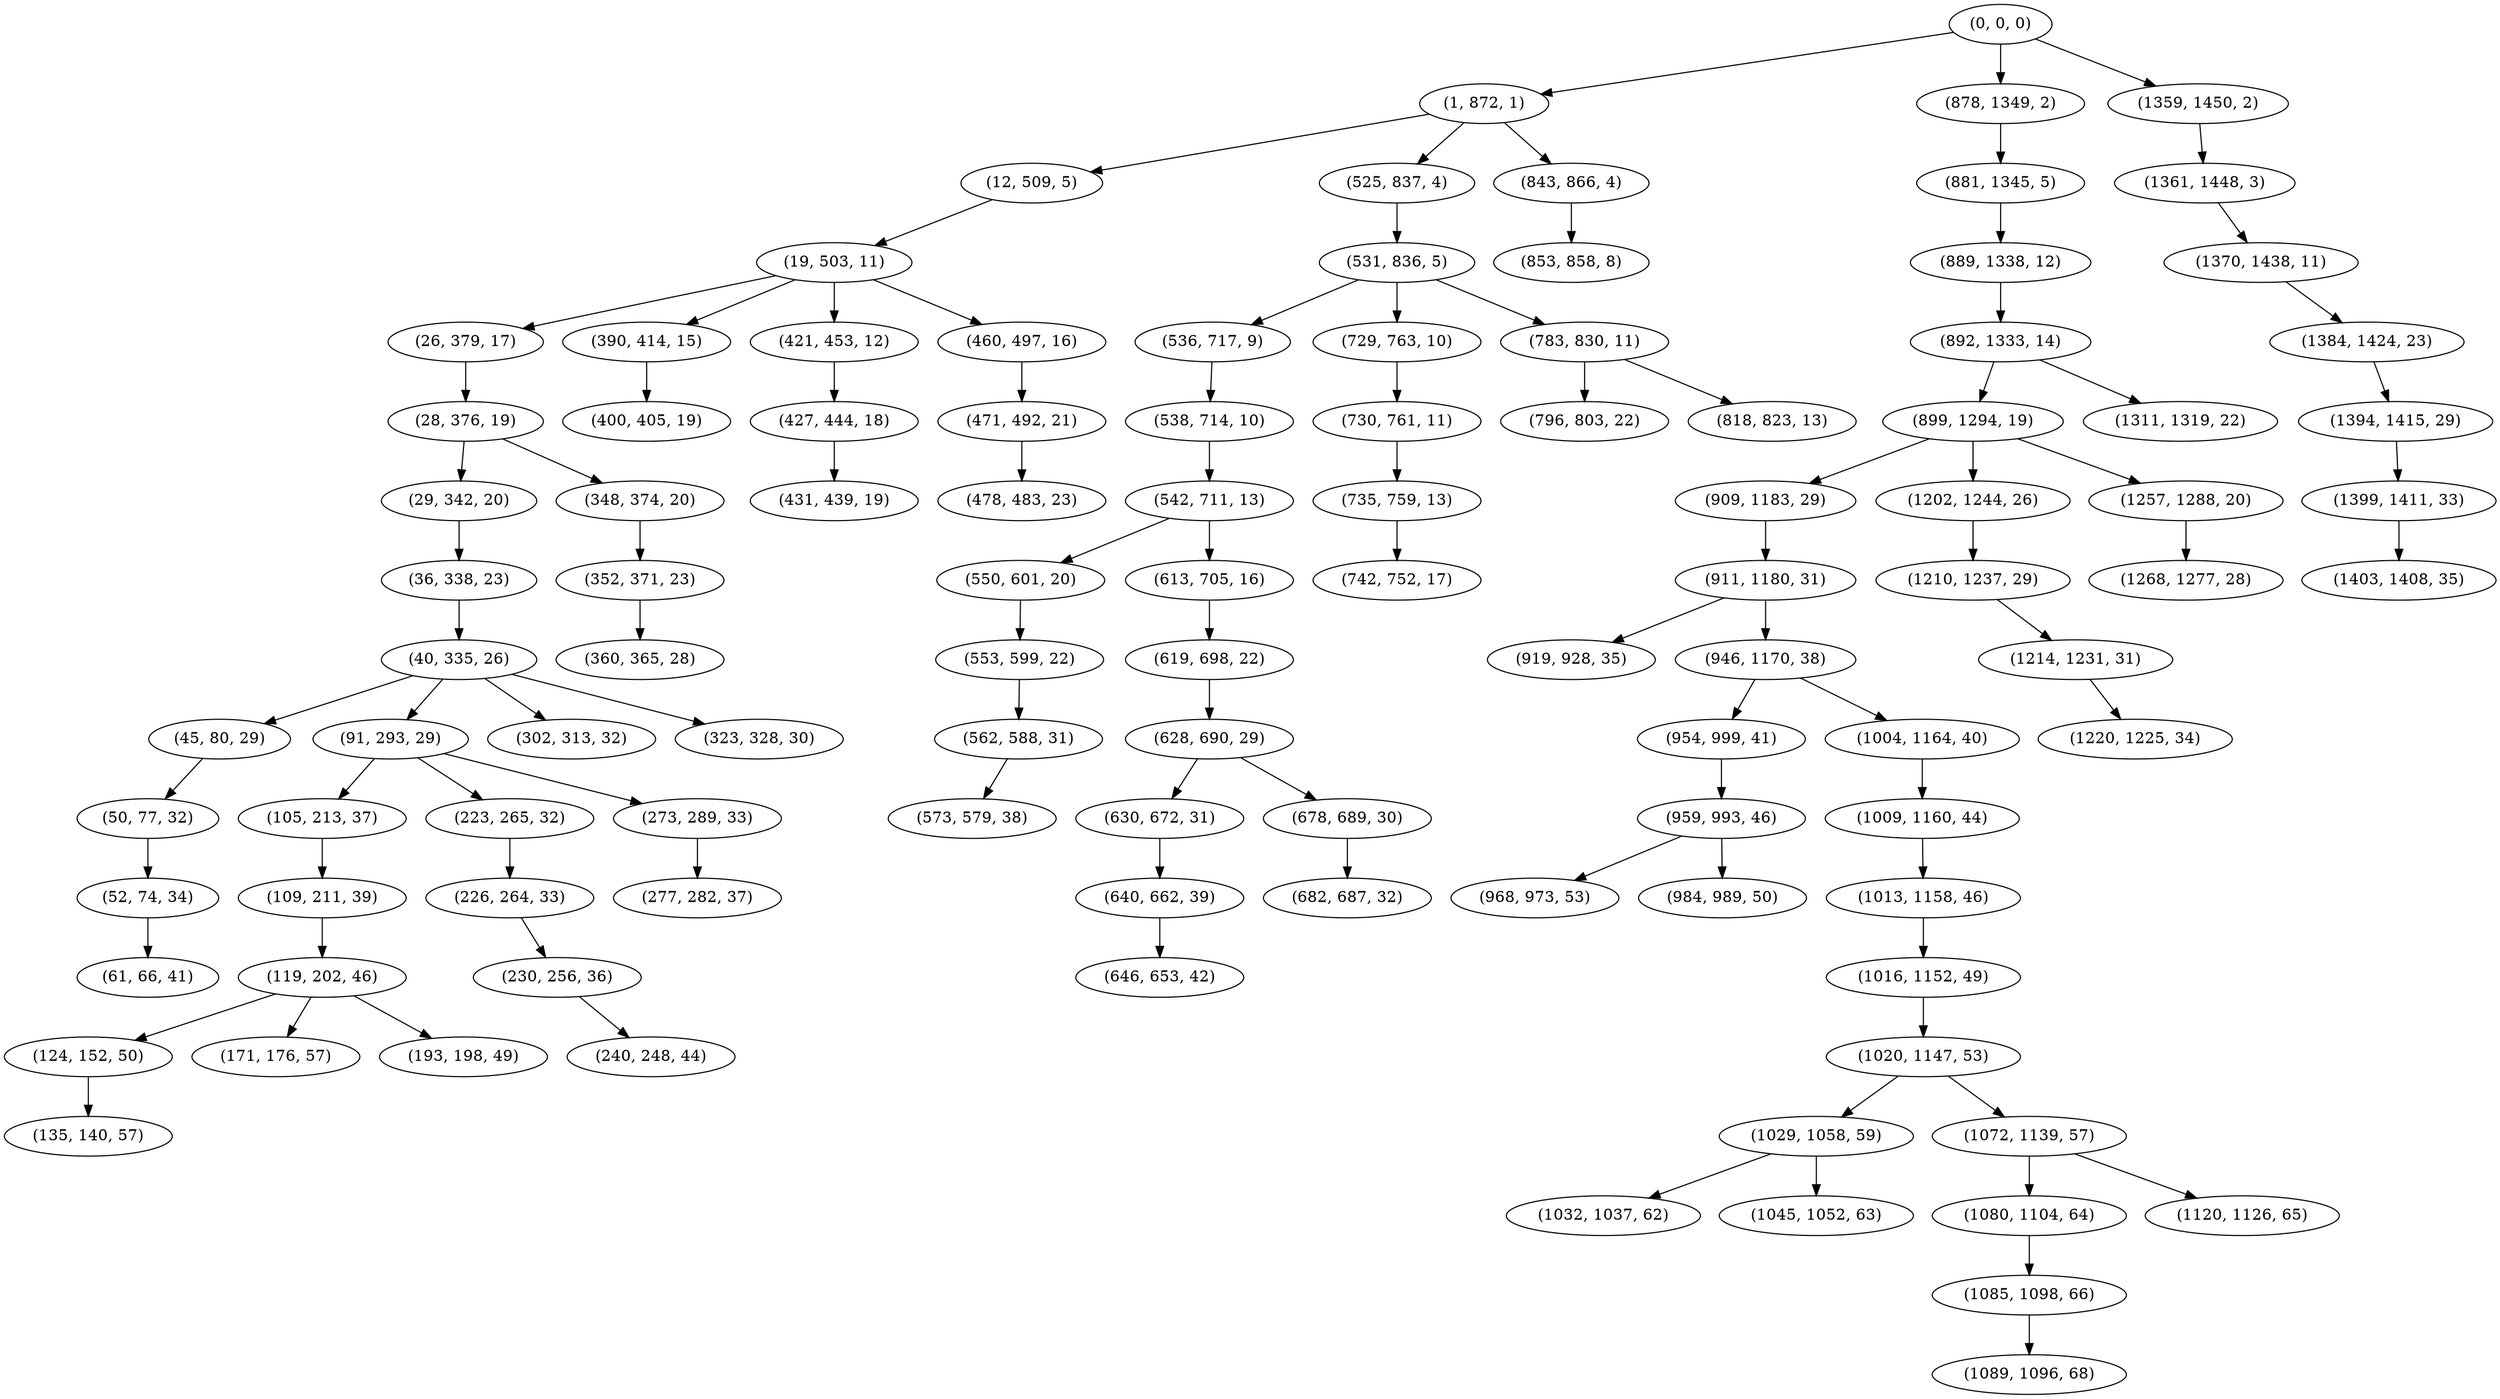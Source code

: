digraph tree {
    "(0, 0, 0)";
    "(1, 872, 1)";
    "(12, 509, 5)";
    "(19, 503, 11)";
    "(26, 379, 17)";
    "(28, 376, 19)";
    "(29, 342, 20)";
    "(36, 338, 23)";
    "(40, 335, 26)";
    "(45, 80, 29)";
    "(50, 77, 32)";
    "(52, 74, 34)";
    "(61, 66, 41)";
    "(91, 293, 29)";
    "(105, 213, 37)";
    "(109, 211, 39)";
    "(119, 202, 46)";
    "(124, 152, 50)";
    "(135, 140, 57)";
    "(171, 176, 57)";
    "(193, 198, 49)";
    "(223, 265, 32)";
    "(226, 264, 33)";
    "(230, 256, 36)";
    "(240, 248, 44)";
    "(273, 289, 33)";
    "(277, 282, 37)";
    "(302, 313, 32)";
    "(323, 328, 30)";
    "(348, 374, 20)";
    "(352, 371, 23)";
    "(360, 365, 28)";
    "(390, 414, 15)";
    "(400, 405, 19)";
    "(421, 453, 12)";
    "(427, 444, 18)";
    "(431, 439, 19)";
    "(460, 497, 16)";
    "(471, 492, 21)";
    "(478, 483, 23)";
    "(525, 837, 4)";
    "(531, 836, 5)";
    "(536, 717, 9)";
    "(538, 714, 10)";
    "(542, 711, 13)";
    "(550, 601, 20)";
    "(553, 599, 22)";
    "(562, 588, 31)";
    "(573, 579, 38)";
    "(613, 705, 16)";
    "(619, 698, 22)";
    "(628, 690, 29)";
    "(630, 672, 31)";
    "(640, 662, 39)";
    "(646, 653, 42)";
    "(678, 689, 30)";
    "(682, 687, 32)";
    "(729, 763, 10)";
    "(730, 761, 11)";
    "(735, 759, 13)";
    "(742, 752, 17)";
    "(783, 830, 11)";
    "(796, 803, 22)";
    "(818, 823, 13)";
    "(843, 866, 4)";
    "(853, 858, 8)";
    "(878, 1349, 2)";
    "(881, 1345, 5)";
    "(889, 1338, 12)";
    "(892, 1333, 14)";
    "(899, 1294, 19)";
    "(909, 1183, 29)";
    "(911, 1180, 31)";
    "(919, 928, 35)";
    "(946, 1170, 38)";
    "(954, 999, 41)";
    "(959, 993, 46)";
    "(968, 973, 53)";
    "(984, 989, 50)";
    "(1004, 1164, 40)";
    "(1009, 1160, 44)";
    "(1013, 1158, 46)";
    "(1016, 1152, 49)";
    "(1020, 1147, 53)";
    "(1029, 1058, 59)";
    "(1032, 1037, 62)";
    "(1045, 1052, 63)";
    "(1072, 1139, 57)";
    "(1080, 1104, 64)";
    "(1085, 1098, 66)";
    "(1089, 1096, 68)";
    "(1120, 1126, 65)";
    "(1202, 1244, 26)";
    "(1210, 1237, 29)";
    "(1214, 1231, 31)";
    "(1220, 1225, 34)";
    "(1257, 1288, 20)";
    "(1268, 1277, 28)";
    "(1311, 1319, 22)";
    "(1359, 1450, 2)";
    "(1361, 1448, 3)";
    "(1370, 1438, 11)";
    "(1384, 1424, 23)";
    "(1394, 1415, 29)";
    "(1399, 1411, 33)";
    "(1403, 1408, 35)";
    "(0, 0, 0)" -> "(1, 872, 1)";
    "(0, 0, 0)" -> "(878, 1349, 2)";
    "(0, 0, 0)" -> "(1359, 1450, 2)";
    "(1, 872, 1)" -> "(12, 509, 5)";
    "(1, 872, 1)" -> "(525, 837, 4)";
    "(1, 872, 1)" -> "(843, 866, 4)";
    "(12, 509, 5)" -> "(19, 503, 11)";
    "(19, 503, 11)" -> "(26, 379, 17)";
    "(19, 503, 11)" -> "(390, 414, 15)";
    "(19, 503, 11)" -> "(421, 453, 12)";
    "(19, 503, 11)" -> "(460, 497, 16)";
    "(26, 379, 17)" -> "(28, 376, 19)";
    "(28, 376, 19)" -> "(29, 342, 20)";
    "(28, 376, 19)" -> "(348, 374, 20)";
    "(29, 342, 20)" -> "(36, 338, 23)";
    "(36, 338, 23)" -> "(40, 335, 26)";
    "(40, 335, 26)" -> "(45, 80, 29)";
    "(40, 335, 26)" -> "(91, 293, 29)";
    "(40, 335, 26)" -> "(302, 313, 32)";
    "(40, 335, 26)" -> "(323, 328, 30)";
    "(45, 80, 29)" -> "(50, 77, 32)";
    "(50, 77, 32)" -> "(52, 74, 34)";
    "(52, 74, 34)" -> "(61, 66, 41)";
    "(91, 293, 29)" -> "(105, 213, 37)";
    "(91, 293, 29)" -> "(223, 265, 32)";
    "(91, 293, 29)" -> "(273, 289, 33)";
    "(105, 213, 37)" -> "(109, 211, 39)";
    "(109, 211, 39)" -> "(119, 202, 46)";
    "(119, 202, 46)" -> "(124, 152, 50)";
    "(119, 202, 46)" -> "(171, 176, 57)";
    "(119, 202, 46)" -> "(193, 198, 49)";
    "(124, 152, 50)" -> "(135, 140, 57)";
    "(223, 265, 32)" -> "(226, 264, 33)";
    "(226, 264, 33)" -> "(230, 256, 36)";
    "(230, 256, 36)" -> "(240, 248, 44)";
    "(273, 289, 33)" -> "(277, 282, 37)";
    "(348, 374, 20)" -> "(352, 371, 23)";
    "(352, 371, 23)" -> "(360, 365, 28)";
    "(390, 414, 15)" -> "(400, 405, 19)";
    "(421, 453, 12)" -> "(427, 444, 18)";
    "(427, 444, 18)" -> "(431, 439, 19)";
    "(460, 497, 16)" -> "(471, 492, 21)";
    "(471, 492, 21)" -> "(478, 483, 23)";
    "(525, 837, 4)" -> "(531, 836, 5)";
    "(531, 836, 5)" -> "(536, 717, 9)";
    "(531, 836, 5)" -> "(729, 763, 10)";
    "(531, 836, 5)" -> "(783, 830, 11)";
    "(536, 717, 9)" -> "(538, 714, 10)";
    "(538, 714, 10)" -> "(542, 711, 13)";
    "(542, 711, 13)" -> "(550, 601, 20)";
    "(542, 711, 13)" -> "(613, 705, 16)";
    "(550, 601, 20)" -> "(553, 599, 22)";
    "(553, 599, 22)" -> "(562, 588, 31)";
    "(562, 588, 31)" -> "(573, 579, 38)";
    "(613, 705, 16)" -> "(619, 698, 22)";
    "(619, 698, 22)" -> "(628, 690, 29)";
    "(628, 690, 29)" -> "(630, 672, 31)";
    "(628, 690, 29)" -> "(678, 689, 30)";
    "(630, 672, 31)" -> "(640, 662, 39)";
    "(640, 662, 39)" -> "(646, 653, 42)";
    "(678, 689, 30)" -> "(682, 687, 32)";
    "(729, 763, 10)" -> "(730, 761, 11)";
    "(730, 761, 11)" -> "(735, 759, 13)";
    "(735, 759, 13)" -> "(742, 752, 17)";
    "(783, 830, 11)" -> "(796, 803, 22)";
    "(783, 830, 11)" -> "(818, 823, 13)";
    "(843, 866, 4)" -> "(853, 858, 8)";
    "(878, 1349, 2)" -> "(881, 1345, 5)";
    "(881, 1345, 5)" -> "(889, 1338, 12)";
    "(889, 1338, 12)" -> "(892, 1333, 14)";
    "(892, 1333, 14)" -> "(899, 1294, 19)";
    "(892, 1333, 14)" -> "(1311, 1319, 22)";
    "(899, 1294, 19)" -> "(909, 1183, 29)";
    "(899, 1294, 19)" -> "(1202, 1244, 26)";
    "(899, 1294, 19)" -> "(1257, 1288, 20)";
    "(909, 1183, 29)" -> "(911, 1180, 31)";
    "(911, 1180, 31)" -> "(919, 928, 35)";
    "(911, 1180, 31)" -> "(946, 1170, 38)";
    "(946, 1170, 38)" -> "(954, 999, 41)";
    "(946, 1170, 38)" -> "(1004, 1164, 40)";
    "(954, 999, 41)" -> "(959, 993, 46)";
    "(959, 993, 46)" -> "(968, 973, 53)";
    "(959, 993, 46)" -> "(984, 989, 50)";
    "(1004, 1164, 40)" -> "(1009, 1160, 44)";
    "(1009, 1160, 44)" -> "(1013, 1158, 46)";
    "(1013, 1158, 46)" -> "(1016, 1152, 49)";
    "(1016, 1152, 49)" -> "(1020, 1147, 53)";
    "(1020, 1147, 53)" -> "(1029, 1058, 59)";
    "(1020, 1147, 53)" -> "(1072, 1139, 57)";
    "(1029, 1058, 59)" -> "(1032, 1037, 62)";
    "(1029, 1058, 59)" -> "(1045, 1052, 63)";
    "(1072, 1139, 57)" -> "(1080, 1104, 64)";
    "(1072, 1139, 57)" -> "(1120, 1126, 65)";
    "(1080, 1104, 64)" -> "(1085, 1098, 66)";
    "(1085, 1098, 66)" -> "(1089, 1096, 68)";
    "(1202, 1244, 26)" -> "(1210, 1237, 29)";
    "(1210, 1237, 29)" -> "(1214, 1231, 31)";
    "(1214, 1231, 31)" -> "(1220, 1225, 34)";
    "(1257, 1288, 20)" -> "(1268, 1277, 28)";
    "(1359, 1450, 2)" -> "(1361, 1448, 3)";
    "(1361, 1448, 3)" -> "(1370, 1438, 11)";
    "(1370, 1438, 11)" -> "(1384, 1424, 23)";
    "(1384, 1424, 23)" -> "(1394, 1415, 29)";
    "(1394, 1415, 29)" -> "(1399, 1411, 33)";
    "(1399, 1411, 33)" -> "(1403, 1408, 35)";
}
